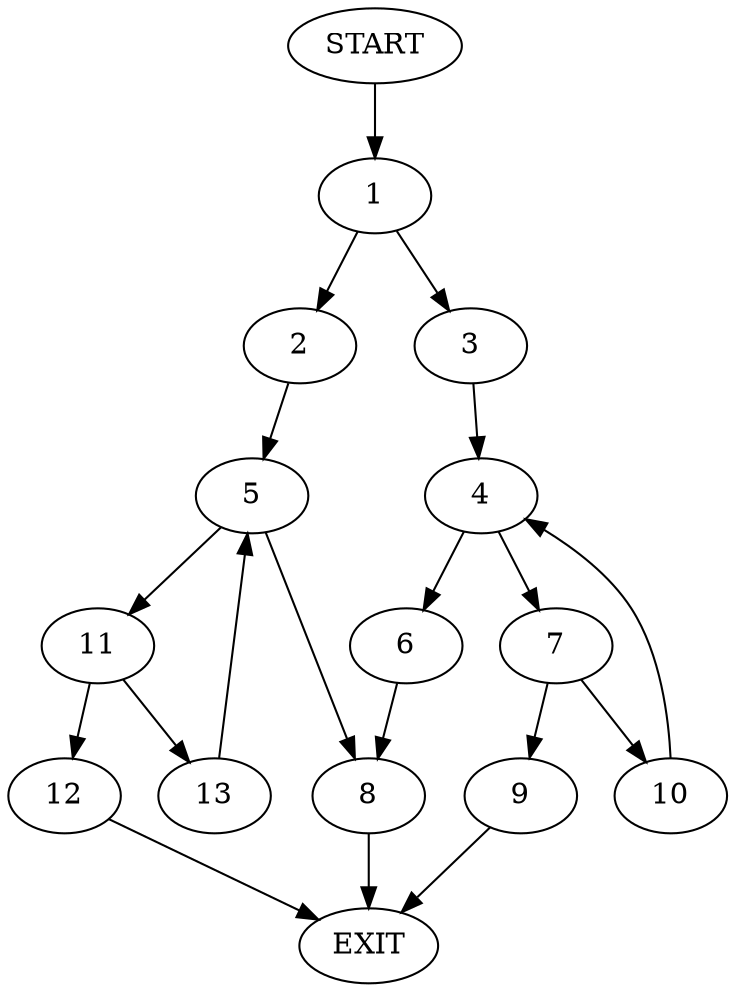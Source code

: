 digraph {
0 [label="START"]
14 [label="EXIT"]
0 -> 1
1 -> 2
1 -> 3
3 -> 4
2 -> 5
4 -> 6
4 -> 7
6 -> 8
7 -> 9
7 -> 10
9 -> 14
10 -> 4
8 -> 14
5 -> 11
5 -> 8
11 -> 12
11 -> 13
13 -> 5
12 -> 14
}

